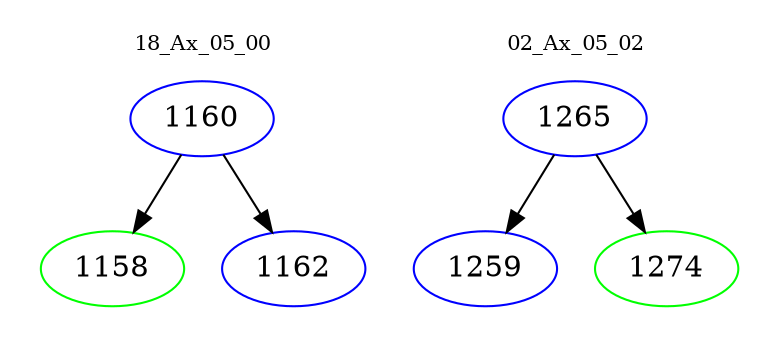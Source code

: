digraph{
subgraph cluster_0 {
color = white
label = "18_Ax_05_00";
fontsize=10;
T0_1160 [label="1160", color="blue"]
T0_1160 -> T0_1158 [color="black"]
T0_1158 [label="1158", color="green"]
T0_1160 -> T0_1162 [color="black"]
T0_1162 [label="1162", color="blue"]
}
subgraph cluster_1 {
color = white
label = "02_Ax_05_02";
fontsize=10;
T1_1265 [label="1265", color="blue"]
T1_1265 -> T1_1259 [color="black"]
T1_1259 [label="1259", color="blue"]
T1_1265 -> T1_1274 [color="black"]
T1_1274 [label="1274", color="green"]
}
}
